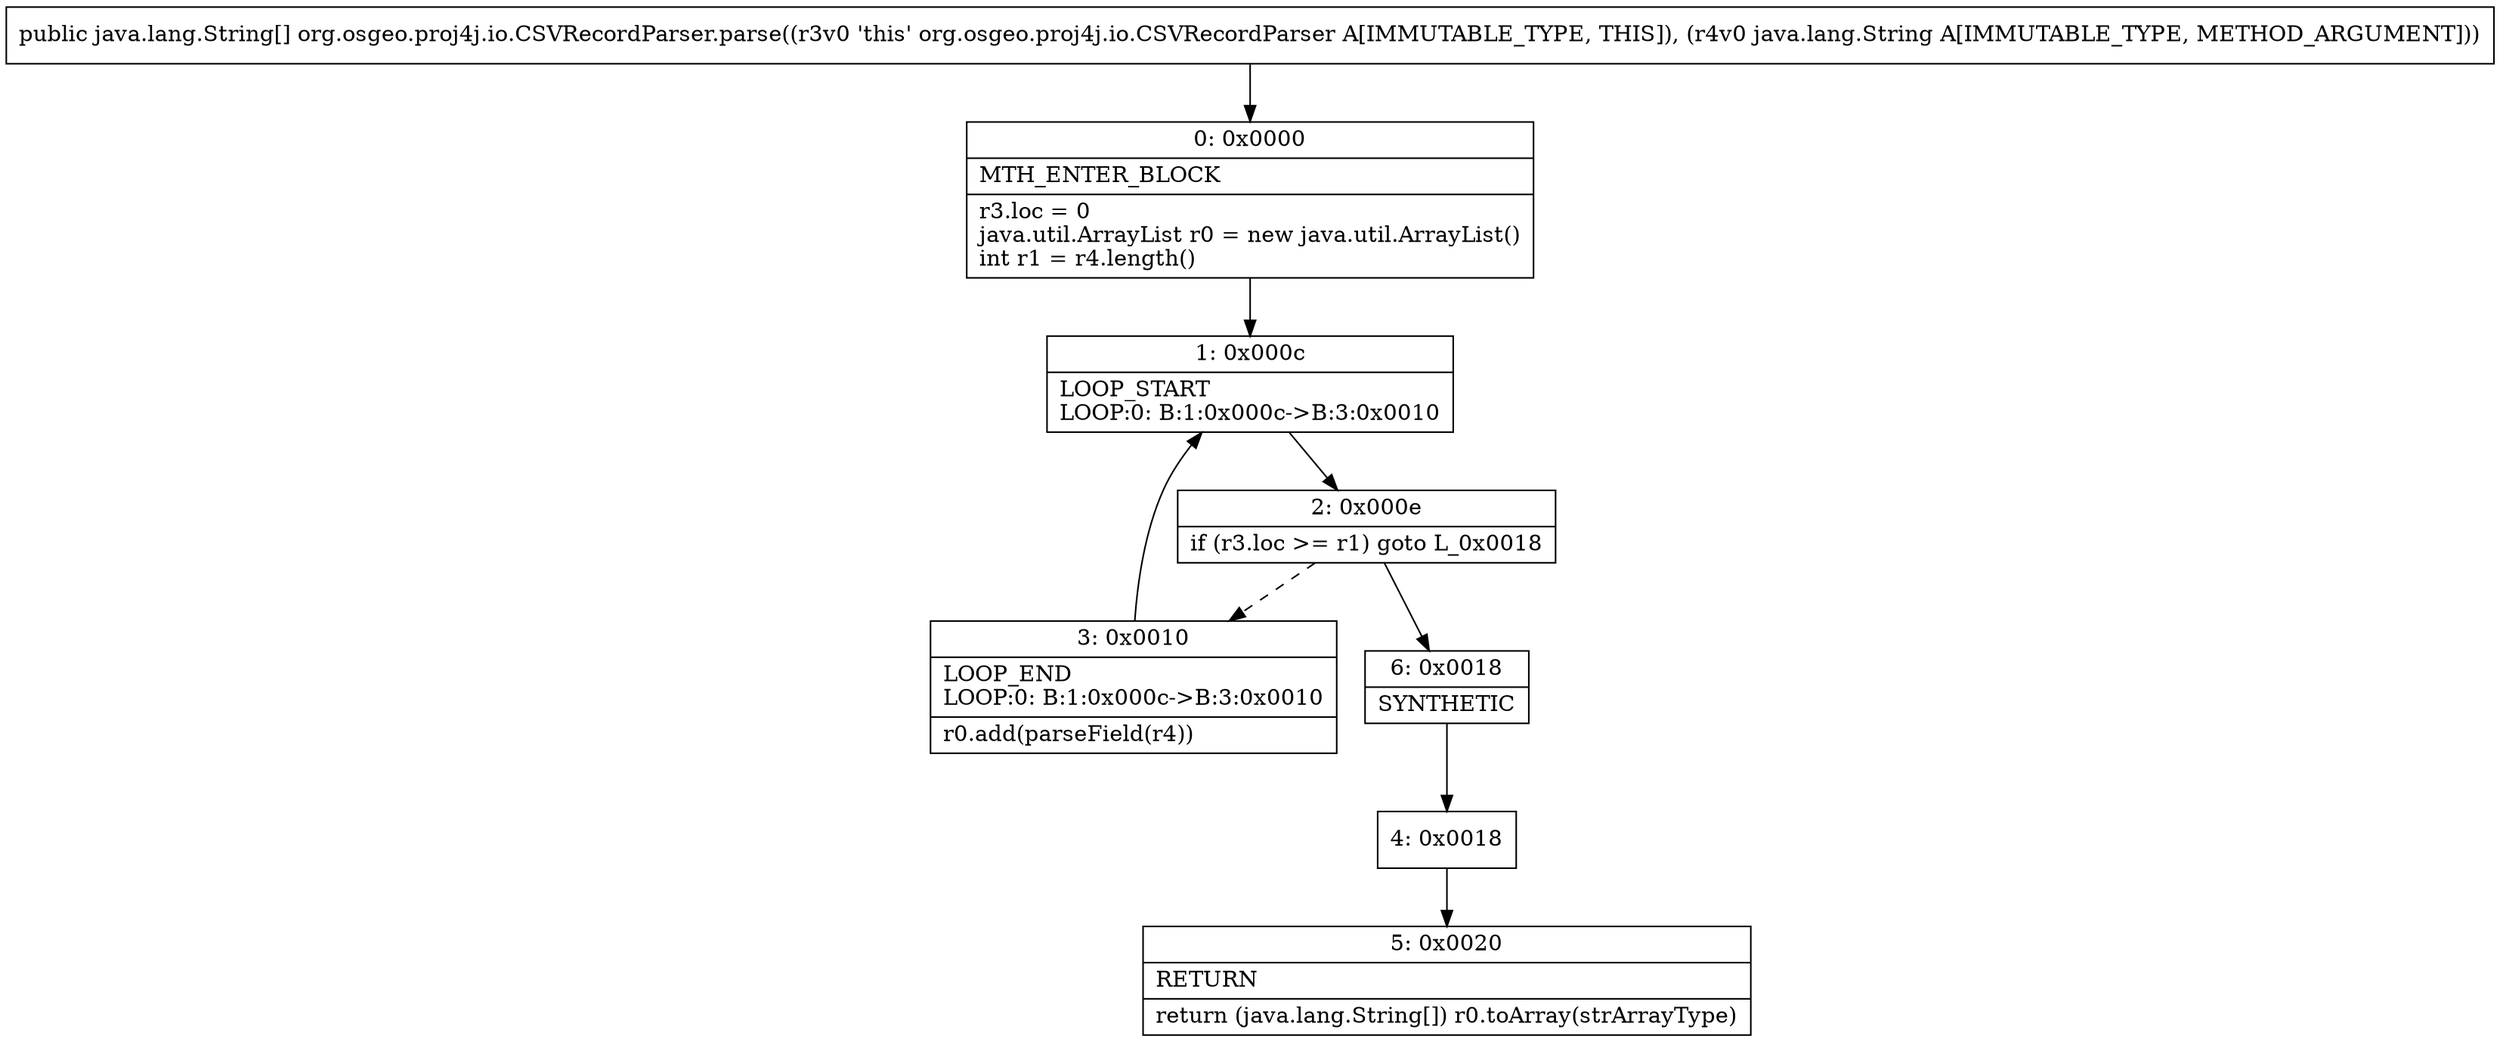 digraph "CFG fororg.osgeo.proj4j.io.CSVRecordParser.parse(Ljava\/lang\/String;)[Ljava\/lang\/String;" {
Node_0 [shape=record,label="{0\:\ 0x0000|MTH_ENTER_BLOCK\l|r3.loc = 0\ljava.util.ArrayList r0 = new java.util.ArrayList()\lint r1 = r4.length()\l}"];
Node_1 [shape=record,label="{1\:\ 0x000c|LOOP_START\lLOOP:0: B:1:0x000c\-\>B:3:0x0010\l}"];
Node_2 [shape=record,label="{2\:\ 0x000e|if (r3.loc \>= r1) goto L_0x0018\l}"];
Node_3 [shape=record,label="{3\:\ 0x0010|LOOP_END\lLOOP:0: B:1:0x000c\-\>B:3:0x0010\l|r0.add(parseField(r4))\l}"];
Node_4 [shape=record,label="{4\:\ 0x0018}"];
Node_5 [shape=record,label="{5\:\ 0x0020|RETURN\l|return (java.lang.String[]) r0.toArray(strArrayType)\l}"];
Node_6 [shape=record,label="{6\:\ 0x0018|SYNTHETIC\l}"];
MethodNode[shape=record,label="{public java.lang.String[] org.osgeo.proj4j.io.CSVRecordParser.parse((r3v0 'this' org.osgeo.proj4j.io.CSVRecordParser A[IMMUTABLE_TYPE, THIS]), (r4v0 java.lang.String A[IMMUTABLE_TYPE, METHOD_ARGUMENT])) }"];
MethodNode -> Node_0;
Node_0 -> Node_1;
Node_1 -> Node_2;
Node_2 -> Node_3[style=dashed];
Node_2 -> Node_6;
Node_3 -> Node_1;
Node_4 -> Node_5;
Node_6 -> Node_4;
}

